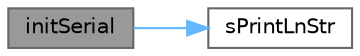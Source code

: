 digraph "initSerial"
{
 // LATEX_PDF_SIZE
  bgcolor="transparent";
  edge [fontname=Helvetica,fontsize=10,labelfontname=Helvetica,labelfontsize=10];
  node [fontname=Helvetica,fontsize=10,shape=box,height=0.2,width=0.4];
  rankdir="LR";
  Node1 [id="Node000001",label="initSerial",height=0.2,width=0.4,color="gray40", fillcolor="grey60", style="filled", fontcolor="black",tooltip="Set timer status."];
  Node1 -> Node2 [id="edge2_Node000001_Node000002",color="steelblue1",style="solid",tooltip=" "];
  Node2 [id="Node000002",label="sPrintLnStr",height=0.2,width=0.4,color="grey40", fillcolor="white", style="filled",URL="$_m_d___serial_8cpp.html#aaaf82364eff15ff055f45914b62051ab",tooltip="Print a string to the Serial Terminal with a line break."];
}
